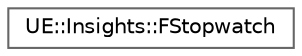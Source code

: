 digraph "Graphical Class Hierarchy"
{
 // INTERACTIVE_SVG=YES
 // LATEX_PDF_SIZE
  bgcolor="transparent";
  edge [fontname=Helvetica,fontsize=10,labelfontname=Helvetica,labelfontsize=10];
  node [fontname=Helvetica,fontsize=10,shape=box,height=0.2,width=0.4];
  rankdir="LR";
  Node0 [id="Node000000",label="UE::Insights::FStopwatch",height=0.2,width=0.4,color="grey40", fillcolor="white", style="filled",URL="$df/d1e/structUE_1_1Insights_1_1FStopwatch.html",tooltip=" "];
}
